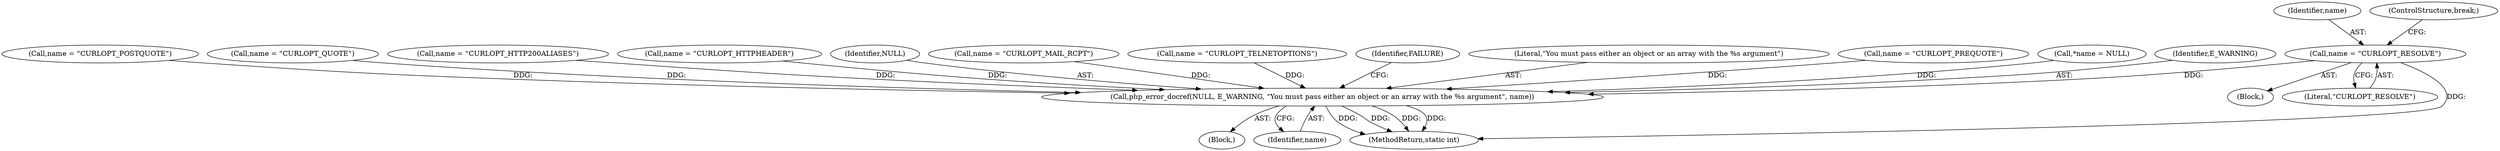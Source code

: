 digraph "0_php_124fb22a13fafa3648e4e15b4f207c7096d8155e@pointer" {
"1000917" [label="(Call,name = \"CURLOPT_RESOLVE\")"];
"1000921" [label="(Call,php_error_docref(NULL, E_WARNING, \"You must pass either an object or an array with the %s argument\", name))"];
"1000917" [label="(Call,name = \"CURLOPT_RESOLVE\")"];
"1000918" [label="(Identifier,name)"];
"1000897" [label="(Call,name = \"CURLOPT_POSTQUOTE\")"];
"1000887" [label="(Call,name = \"CURLOPT_QUOTE\")"];
"1000892" [label="(Call,name = \"CURLOPT_HTTP200ALIASES\")"];
"1000880" [label="(Block,)"];
"1000920" [label="(ControlStructure,break;)"];
"1000919" [label="(Literal,\"CURLOPT_RESOLVE\")"];
"1000882" [label="(Call,name = \"CURLOPT_HTTPHEADER\")"];
"1000922" [label="(Identifier,NULL)"];
"1000873" [label="(Block,)"];
"1000912" [label="(Call,name = \"CURLOPT_MAIL_RCPT\")"];
"1000907" [label="(Call,name = \"CURLOPT_TELNETOPTIONS\")"];
"1000921" [label="(Call,php_error_docref(NULL, E_WARNING, \"You must pass either an object or an array with the %s argument\", name))"];
"1000927" [label="(Identifier,FAILURE)"];
"1000925" [label="(Identifier,name)"];
"1000924" [label="(Literal,\"You must pass either an object or an array with the %s argument\")"];
"1001927" [label="(MethodReturn,static int)"];
"1000902" [label="(Call,name = \"CURLOPT_PREQUOTE\")"];
"1000875" [label="(Call,*name = NULL)"];
"1000923" [label="(Identifier,E_WARNING)"];
"1000917" -> "1000880"  [label="AST: "];
"1000917" -> "1000919"  [label="CFG: "];
"1000918" -> "1000917"  [label="AST: "];
"1000919" -> "1000917"  [label="AST: "];
"1000920" -> "1000917"  [label="CFG: "];
"1000917" -> "1001927"  [label="DDG: "];
"1000917" -> "1000921"  [label="DDG: "];
"1000921" -> "1000873"  [label="AST: "];
"1000921" -> "1000925"  [label="CFG: "];
"1000922" -> "1000921"  [label="AST: "];
"1000923" -> "1000921"  [label="AST: "];
"1000924" -> "1000921"  [label="AST: "];
"1000925" -> "1000921"  [label="AST: "];
"1000927" -> "1000921"  [label="CFG: "];
"1000921" -> "1001927"  [label="DDG: "];
"1000921" -> "1001927"  [label="DDG: "];
"1000921" -> "1001927"  [label="DDG: "];
"1000921" -> "1001927"  [label="DDG: "];
"1000907" -> "1000921"  [label="DDG: "];
"1000897" -> "1000921"  [label="DDG: "];
"1000875" -> "1000921"  [label="DDG: "];
"1000887" -> "1000921"  [label="DDG: "];
"1000902" -> "1000921"  [label="DDG: "];
"1000912" -> "1000921"  [label="DDG: "];
"1000882" -> "1000921"  [label="DDG: "];
"1000892" -> "1000921"  [label="DDG: "];
}
